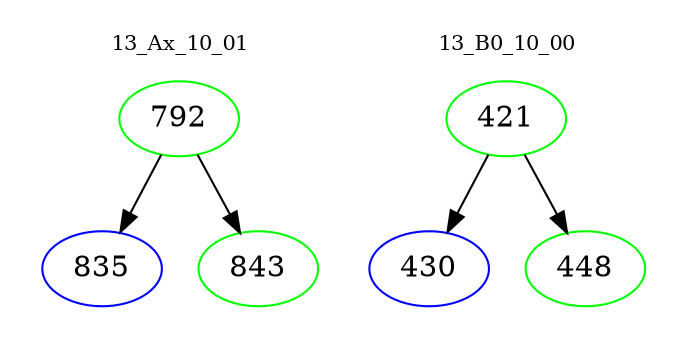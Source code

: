 digraph{
subgraph cluster_0 {
color = white
label = "13_Ax_10_01";
fontsize=10;
T0_792 [label="792", color="green"]
T0_792 -> T0_835 [color="black"]
T0_835 [label="835", color="blue"]
T0_792 -> T0_843 [color="black"]
T0_843 [label="843", color="green"]
}
subgraph cluster_1 {
color = white
label = "13_B0_10_00";
fontsize=10;
T1_421 [label="421", color="green"]
T1_421 -> T1_430 [color="black"]
T1_430 [label="430", color="blue"]
T1_421 -> T1_448 [color="black"]
T1_448 [label="448", color="green"]
}
}
